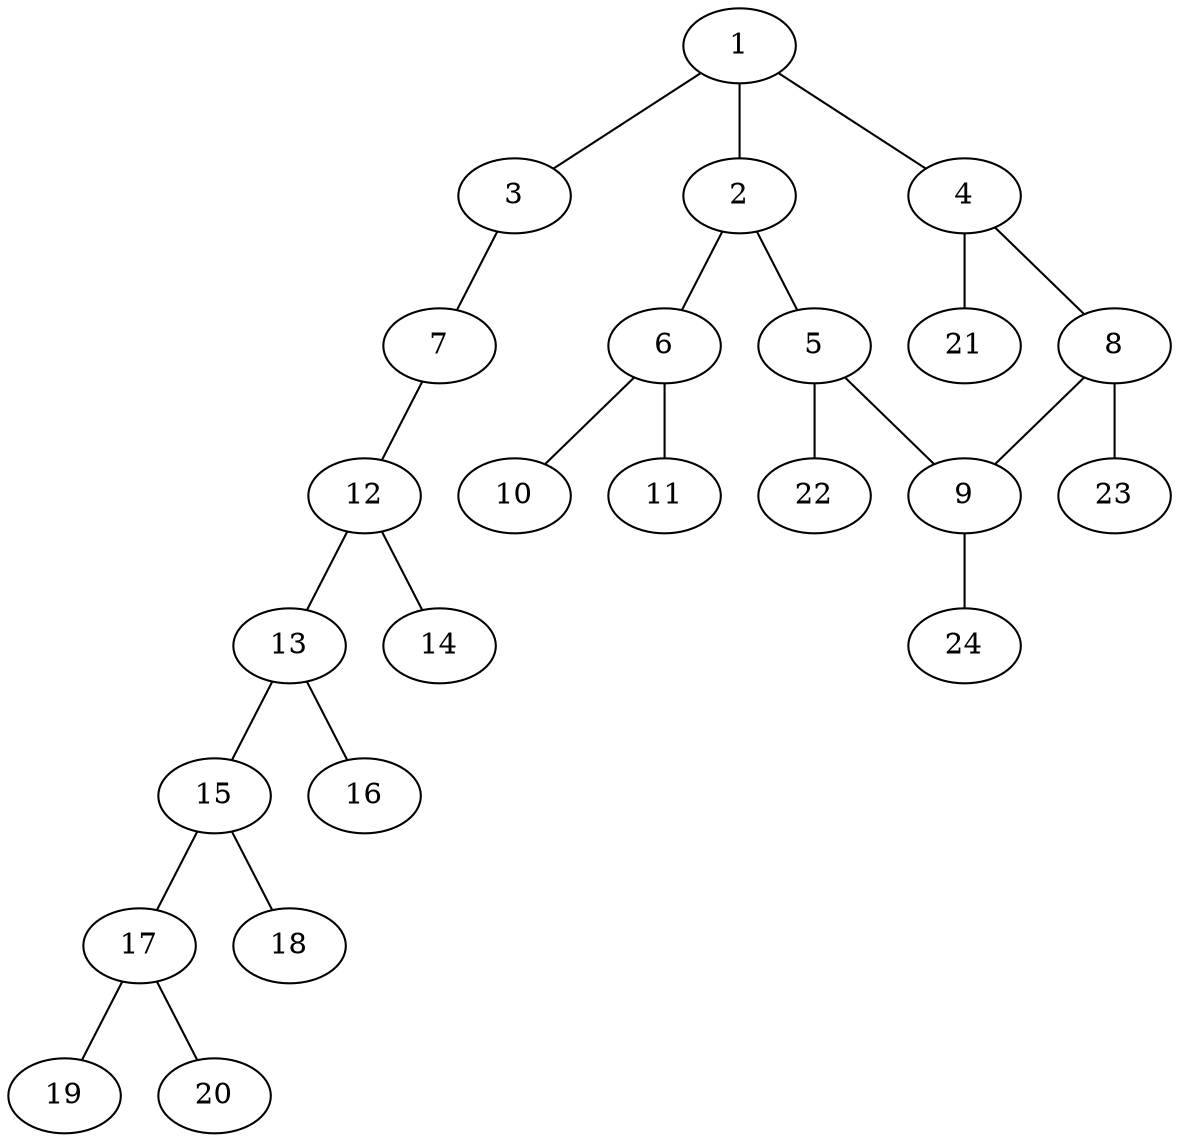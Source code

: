 graph molecule_2851 {
	1	 [chem=C];
	2	 [chem=C];
	1 -- 2	 [valence=2];
	3	 [chem=S];
	1 -- 3	 [valence=1];
	4	 [chem=C];
	1 -- 4	 [valence=1];
	5	 [chem=C];
	2 -- 5	 [valence=1];
	6	 [chem=N];
	2 -- 6	 [valence=1];
	7	 [chem=S];
	3 -- 7	 [valence=1];
	8	 [chem=C];
	4 -- 8	 [valence=2];
	21	 [chem=H];
	4 -- 21	 [valence=1];
	9	 [chem=C];
	5 -- 9	 [valence=2];
	22	 [chem=H];
	5 -- 22	 [valence=1];
	10	 [chem=O];
	6 -- 10	 [valence=2];
	11	 [chem=O];
	6 -- 11	 [valence=1];
	12	 [chem=C];
	7 -- 12	 [valence=1];
	8 -- 9	 [valence=1];
	23	 [chem=H];
	8 -- 23	 [valence=1];
	24	 [chem=H];
	9 -- 24	 [valence=1];
	13	 [chem=C];
	12 -- 13	 [valence=2];
	14	 [chem=Cl];
	12 -- 14	 [valence=1];
	15	 [chem=C];
	13 -- 15	 [valence=1];
	16	 [chem=Cl];
	13 -- 16	 [valence=1];
	17	 [chem=C];
	15 -- 17	 [valence=2];
	18	 [chem=Cl];
	15 -- 18	 [valence=1];
	19	 [chem=Cl];
	17 -- 19	 [valence=1];
	20	 [chem=Cl];
	17 -- 20	 [valence=1];
}
